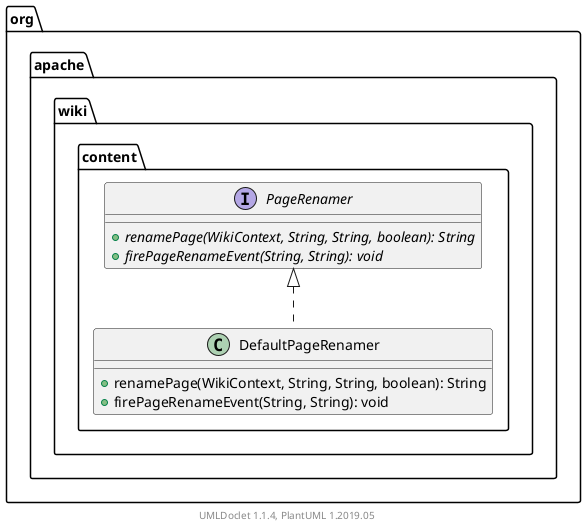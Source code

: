 @startuml

    namespace org.apache.wiki.content {

        class DefaultPageRenamer [[DefaultPageRenamer.html]] {
            +renamePage(WikiContext, String, String, boolean): String
            +firePageRenameEvent(String, String): void
        }

        interface PageRenamer [[PageRenamer.html]] {
            {abstract} +renamePage(WikiContext, String, String, boolean): String
            {abstract} +firePageRenameEvent(String, String): void
        }

        PageRenamer <|.. DefaultPageRenamer

    }


    center footer UMLDoclet 1.1.4, PlantUML 1.2019.05
@enduml
